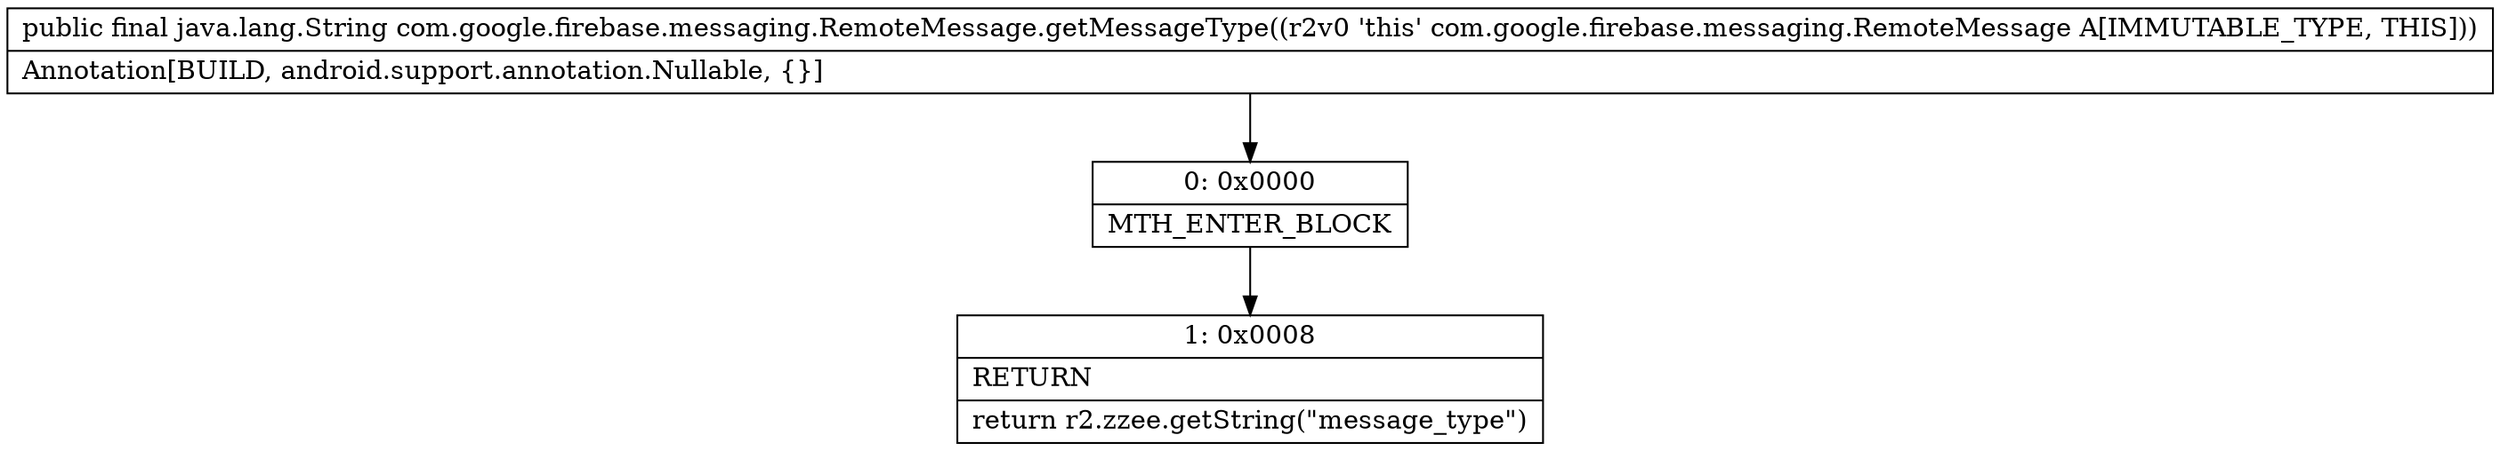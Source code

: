 digraph "CFG forcom.google.firebase.messaging.RemoteMessage.getMessageType()Ljava\/lang\/String;" {
Node_0 [shape=record,label="{0\:\ 0x0000|MTH_ENTER_BLOCK\l}"];
Node_1 [shape=record,label="{1\:\ 0x0008|RETURN\l|return r2.zzee.getString(\"message_type\")\l}"];
MethodNode[shape=record,label="{public final java.lang.String com.google.firebase.messaging.RemoteMessage.getMessageType((r2v0 'this' com.google.firebase.messaging.RemoteMessage A[IMMUTABLE_TYPE, THIS]))  | Annotation[BUILD, android.support.annotation.Nullable, \{\}]\l}"];
MethodNode -> Node_0;
Node_0 -> Node_1;
}

